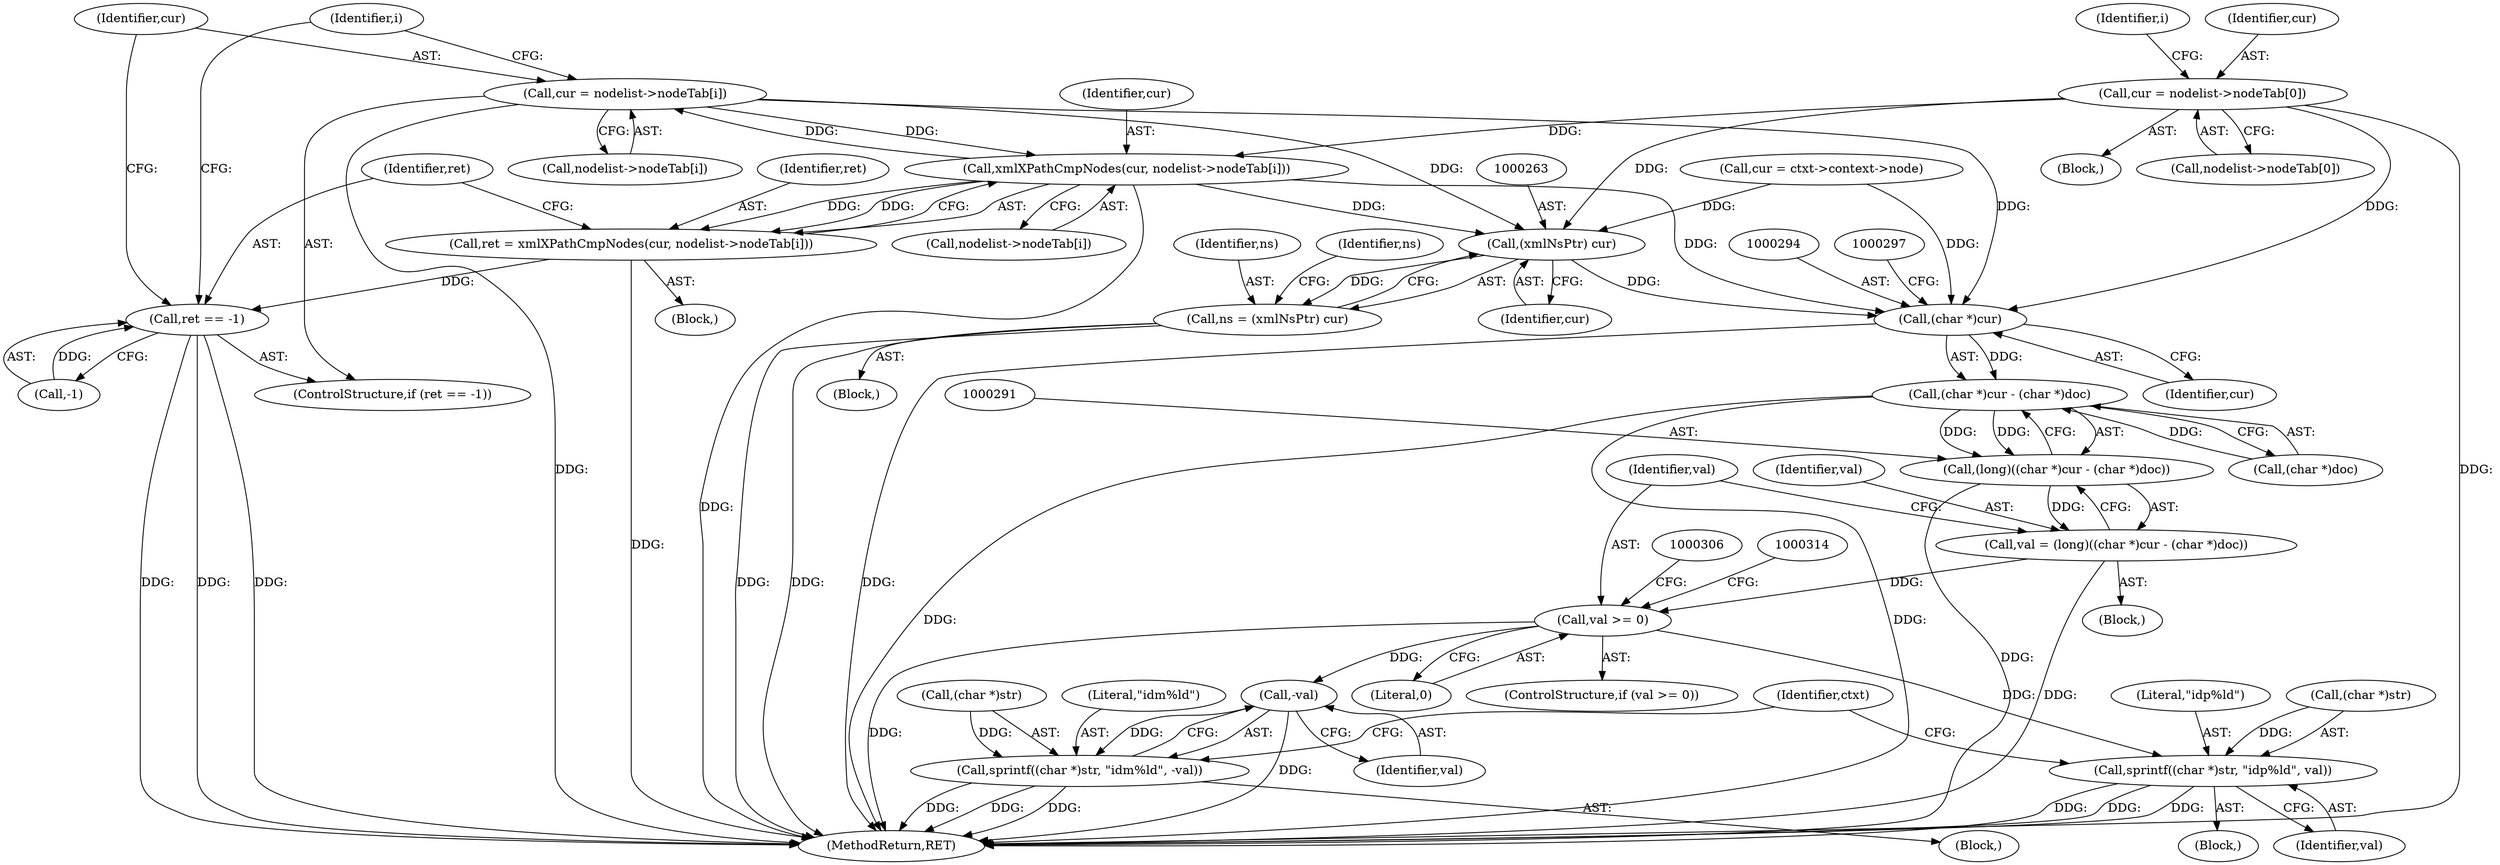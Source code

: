 digraph "0_Chrome_e741149a6b7872a2bf1f2b6cc0a56e836592fb77@array" {
"1000224" [label="(Call,cur = nodelist->nodeTab[i])"];
"1000212" [label="(Call,xmlXPathCmpNodes(cur, nodelist->nodeTab[i]))"];
"1000224" [label="(Call,cur = nodelist->nodeTab[i])"];
"1000191" [label="(Call,cur = nodelist->nodeTab[0])"];
"1000210" [label="(Call,ret = xmlXPathCmpNodes(cur, nodelist->nodeTab[i]))"];
"1000220" [label="(Call,ret == -1)"];
"1000262" [label="(Call,(xmlNsPtr) cur)"];
"1000260" [label="(Call,ns = (xmlNsPtr) cur)"];
"1000293" [label="(Call,(char *)cur)"];
"1000292" [label="(Call,(char *)cur - (char *)doc)"];
"1000290" [label="(Call,(long)((char *)cur - (char *)doc))"];
"1000288" [label="(Call,val = (long)((char *)cur - (char *)doc))"];
"1000300" [label="(Call,val >= 0)"];
"1000304" [label="(Call,sprintf((char *)str, \"idp%ld\", val))"];
"1000317" [label="(Call,-val)"];
"1000312" [label="(Call,sprintf((char *)str, \"idm%ld\", -val))"];
"1000226" [label="(Call,nodelist->nodeTab[i])"];
"1000268" [label="(Identifier,ns)"];
"1000312" [label="(Call,sprintf((char *)str, \"idm%ld\", -val))"];
"1000220" [label="(Call,ret == -1)"];
"1000219" [label="(ControlStructure,if (ret == -1))"];
"1000308" [label="(Literal,\"idp%ld\")"];
"1000302" [label="(Literal,0)"];
"1000221" [label="(Identifier,ret)"];
"1000299" [label="(ControlStructure,if (val >= 0))"];
"1000303" [label="(Block,)"];
"1000264" [label="(Identifier,cur)"];
"1000288" [label="(Call,val = (long)((char *)cur - (char *)doc))"];
"1000295" [label="(Identifier,cur)"];
"1000225" [label="(Identifier,cur)"];
"1000212" [label="(Call,xmlXPathCmpNodes(cur, nodelist->nodeTab[i]))"];
"1000293" [label="(Call,(char *)cur)"];
"1000213" [label="(Identifier,cur)"];
"1000133" [label="(Block,)"];
"1000258" [label="(Block,)"];
"1000311" [label="(Block,)"];
"1000193" [label="(Call,nodelist->nodeTab[0])"];
"1000323" [label="(MethodReturn,RET)"];
"1000300" [label="(Call,val >= 0)"];
"1000191" [label="(Call,cur = nodelist->nodeTab[0])"];
"1000304" [label="(Call,sprintf((char *)str, \"idp%ld\", val))"];
"1000260" [label="(Call,ns = (xmlNsPtr) cur)"];
"1000208" [label="(Identifier,i)"];
"1000262" [label="(Call,(xmlNsPtr) cur)"];
"1000320" [label="(Identifier,ctxt)"];
"1000301" [label="(Identifier,val)"];
"1000318" [label="(Identifier,val)"];
"1000211" [label="(Identifier,ret)"];
"1000200" [label="(Identifier,i)"];
"1000224" [label="(Call,cur = nodelist->nodeTab[i])"];
"1000222" [label="(Call,-1)"];
"1000192" [label="(Identifier,cur)"];
"1000210" [label="(Call,ret = xmlXPathCmpNodes(cur, nodelist->nodeTab[i]))"];
"1000313" [label="(Call,(char *)str)"];
"1000289" [label="(Identifier,val)"];
"1000317" [label="(Call,-val)"];
"1000214" [label="(Call,nodelist->nodeTab[i])"];
"1000261" [label="(Identifier,ns)"];
"1000209" [label="(Block,)"];
"1000296" [label="(Call,(char *)doc)"];
"1000316" [label="(Literal,\"idm%ld\")"];
"1000104" [label="(Block,)"];
"1000309" [label="(Identifier,val)"];
"1000121" [label="(Call,cur = ctxt->context->node)"];
"1000305" [label="(Call,(char *)str)"];
"1000292" [label="(Call,(char *)cur - (char *)doc)"];
"1000290" [label="(Call,(long)((char *)cur - (char *)doc))"];
"1000224" -> "1000219"  [label="AST: "];
"1000224" -> "1000226"  [label="CFG: "];
"1000225" -> "1000224"  [label="AST: "];
"1000226" -> "1000224"  [label="AST: "];
"1000208" -> "1000224"  [label="CFG: "];
"1000224" -> "1000323"  [label="DDG: "];
"1000224" -> "1000212"  [label="DDG: "];
"1000212" -> "1000224"  [label="DDG: "];
"1000224" -> "1000262"  [label="DDG: "];
"1000224" -> "1000293"  [label="DDG: "];
"1000212" -> "1000210"  [label="AST: "];
"1000212" -> "1000214"  [label="CFG: "];
"1000213" -> "1000212"  [label="AST: "];
"1000214" -> "1000212"  [label="AST: "];
"1000210" -> "1000212"  [label="CFG: "];
"1000212" -> "1000323"  [label="DDG: "];
"1000212" -> "1000210"  [label="DDG: "];
"1000212" -> "1000210"  [label="DDG: "];
"1000191" -> "1000212"  [label="DDG: "];
"1000212" -> "1000262"  [label="DDG: "];
"1000212" -> "1000293"  [label="DDG: "];
"1000191" -> "1000133"  [label="AST: "];
"1000191" -> "1000193"  [label="CFG: "];
"1000192" -> "1000191"  [label="AST: "];
"1000193" -> "1000191"  [label="AST: "];
"1000200" -> "1000191"  [label="CFG: "];
"1000191" -> "1000323"  [label="DDG: "];
"1000191" -> "1000262"  [label="DDG: "];
"1000191" -> "1000293"  [label="DDG: "];
"1000210" -> "1000209"  [label="AST: "];
"1000211" -> "1000210"  [label="AST: "];
"1000221" -> "1000210"  [label="CFG: "];
"1000210" -> "1000323"  [label="DDG: "];
"1000210" -> "1000220"  [label="DDG: "];
"1000220" -> "1000219"  [label="AST: "];
"1000220" -> "1000222"  [label="CFG: "];
"1000221" -> "1000220"  [label="AST: "];
"1000222" -> "1000220"  [label="AST: "];
"1000225" -> "1000220"  [label="CFG: "];
"1000208" -> "1000220"  [label="CFG: "];
"1000220" -> "1000323"  [label="DDG: "];
"1000220" -> "1000323"  [label="DDG: "];
"1000220" -> "1000323"  [label="DDG: "];
"1000222" -> "1000220"  [label="DDG: "];
"1000262" -> "1000260"  [label="AST: "];
"1000262" -> "1000264"  [label="CFG: "];
"1000263" -> "1000262"  [label="AST: "];
"1000264" -> "1000262"  [label="AST: "];
"1000260" -> "1000262"  [label="CFG: "];
"1000262" -> "1000260"  [label="DDG: "];
"1000121" -> "1000262"  [label="DDG: "];
"1000262" -> "1000293"  [label="DDG: "];
"1000260" -> "1000258"  [label="AST: "];
"1000261" -> "1000260"  [label="AST: "];
"1000268" -> "1000260"  [label="CFG: "];
"1000260" -> "1000323"  [label="DDG: "];
"1000260" -> "1000323"  [label="DDG: "];
"1000293" -> "1000292"  [label="AST: "];
"1000293" -> "1000295"  [label="CFG: "];
"1000294" -> "1000293"  [label="AST: "];
"1000295" -> "1000293"  [label="AST: "];
"1000297" -> "1000293"  [label="CFG: "];
"1000293" -> "1000323"  [label="DDG: "];
"1000293" -> "1000292"  [label="DDG: "];
"1000121" -> "1000293"  [label="DDG: "];
"1000292" -> "1000290"  [label="AST: "];
"1000292" -> "1000296"  [label="CFG: "];
"1000296" -> "1000292"  [label="AST: "];
"1000290" -> "1000292"  [label="CFG: "];
"1000292" -> "1000323"  [label="DDG: "];
"1000292" -> "1000323"  [label="DDG: "];
"1000292" -> "1000290"  [label="DDG: "];
"1000292" -> "1000290"  [label="DDG: "];
"1000296" -> "1000292"  [label="DDG: "];
"1000290" -> "1000288"  [label="AST: "];
"1000291" -> "1000290"  [label="AST: "];
"1000288" -> "1000290"  [label="CFG: "];
"1000290" -> "1000323"  [label="DDG: "];
"1000290" -> "1000288"  [label="DDG: "];
"1000288" -> "1000104"  [label="AST: "];
"1000289" -> "1000288"  [label="AST: "];
"1000301" -> "1000288"  [label="CFG: "];
"1000288" -> "1000323"  [label="DDG: "];
"1000288" -> "1000300"  [label="DDG: "];
"1000300" -> "1000299"  [label="AST: "];
"1000300" -> "1000302"  [label="CFG: "];
"1000301" -> "1000300"  [label="AST: "];
"1000302" -> "1000300"  [label="AST: "];
"1000306" -> "1000300"  [label="CFG: "];
"1000314" -> "1000300"  [label="CFG: "];
"1000300" -> "1000323"  [label="DDG: "];
"1000300" -> "1000304"  [label="DDG: "];
"1000300" -> "1000317"  [label="DDG: "];
"1000304" -> "1000303"  [label="AST: "];
"1000304" -> "1000309"  [label="CFG: "];
"1000305" -> "1000304"  [label="AST: "];
"1000308" -> "1000304"  [label="AST: "];
"1000309" -> "1000304"  [label="AST: "];
"1000320" -> "1000304"  [label="CFG: "];
"1000304" -> "1000323"  [label="DDG: "];
"1000304" -> "1000323"  [label="DDG: "];
"1000304" -> "1000323"  [label="DDG: "];
"1000305" -> "1000304"  [label="DDG: "];
"1000317" -> "1000312"  [label="AST: "];
"1000317" -> "1000318"  [label="CFG: "];
"1000318" -> "1000317"  [label="AST: "];
"1000312" -> "1000317"  [label="CFG: "];
"1000317" -> "1000323"  [label="DDG: "];
"1000317" -> "1000312"  [label="DDG: "];
"1000312" -> "1000311"  [label="AST: "];
"1000313" -> "1000312"  [label="AST: "];
"1000316" -> "1000312"  [label="AST: "];
"1000320" -> "1000312"  [label="CFG: "];
"1000312" -> "1000323"  [label="DDG: "];
"1000312" -> "1000323"  [label="DDG: "];
"1000312" -> "1000323"  [label="DDG: "];
"1000313" -> "1000312"  [label="DDG: "];
}
